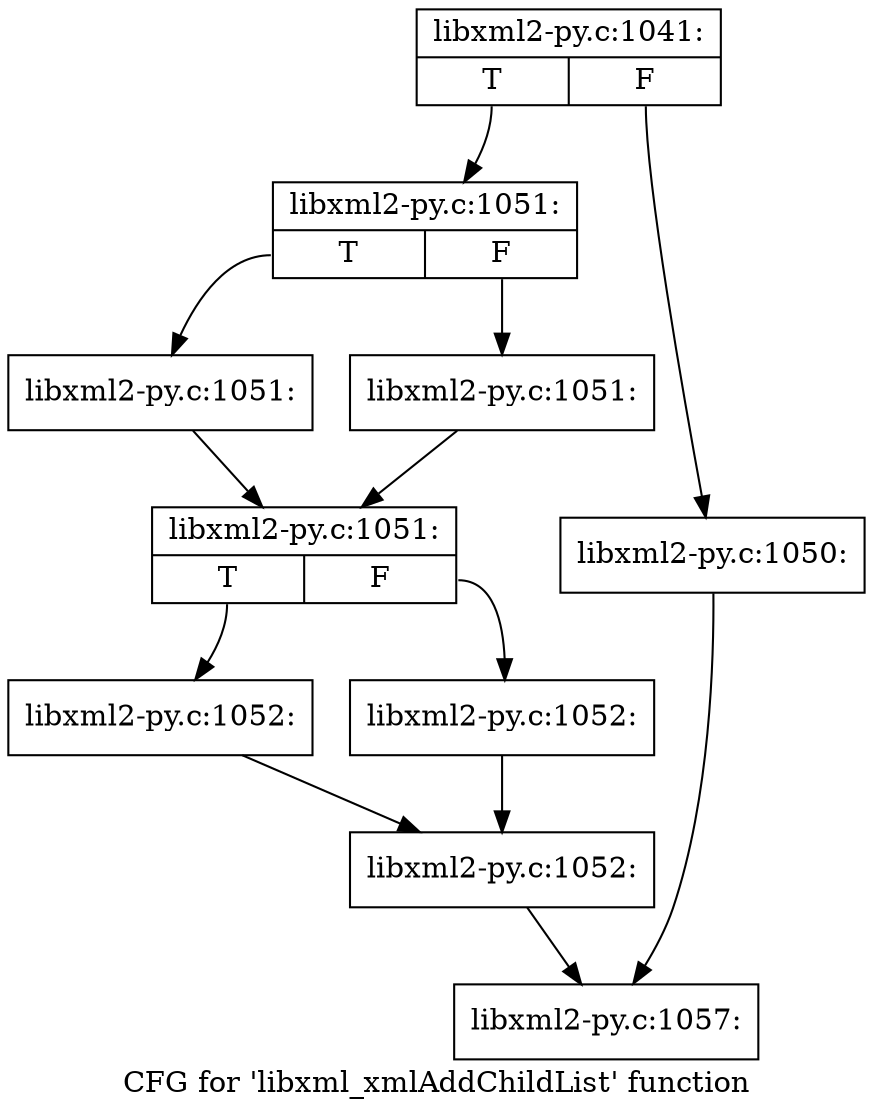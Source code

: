 digraph "CFG for 'libxml_xmlAddChildList' function" {
	label="CFG for 'libxml_xmlAddChildList' function";

	Node0x3c261b0 [shape=record,label="{libxml2-py.c:1041:|{<s0>T|<s1>F}}"];
	Node0x3c261b0:s0 -> Node0x3c28300;
	Node0x3c261b0:s1 -> Node0x3c282b0;
	Node0x3c282b0 [shape=record,label="{libxml2-py.c:1050:}"];
	Node0x3c282b0 -> Node0x3c26260;
	Node0x3c28300 [shape=record,label="{libxml2-py.c:1051:|{<s0>T|<s1>F}}"];
	Node0x3c28300:s0 -> Node0x3c28b20;
	Node0x3c28300:s1 -> Node0x3c28b70;
	Node0x3c28b20 [shape=record,label="{libxml2-py.c:1051:}"];
	Node0x3c28b20 -> Node0x3c28bc0;
	Node0x3c28b70 [shape=record,label="{libxml2-py.c:1051:}"];
	Node0x3c28b70 -> Node0x3c28bc0;
	Node0x3c28bc0 [shape=record,label="{libxml2-py.c:1051:|{<s0>T|<s1>F}}"];
	Node0x3c28bc0:s0 -> Node0x3c291f0;
	Node0x3c28bc0:s1 -> Node0x3c29240;
	Node0x3c291f0 [shape=record,label="{libxml2-py.c:1052:}"];
	Node0x3c291f0 -> Node0x3c29290;
	Node0x3c29240 [shape=record,label="{libxml2-py.c:1052:}"];
	Node0x3c29240 -> Node0x3c29290;
	Node0x3c29290 [shape=record,label="{libxml2-py.c:1052:}"];
	Node0x3c29290 -> Node0x3c26260;
	Node0x3c26260 [shape=record,label="{libxml2-py.c:1057:}"];
}
